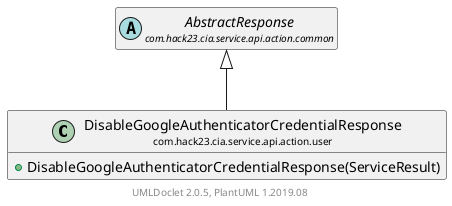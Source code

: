 @startuml
    set namespaceSeparator none
    hide empty fields
    hide empty methods

    class "<size:14>DisableGoogleAuthenticatorCredentialResponse\n<size:10>com.hack23.cia.service.api.action.user" as com.hack23.cia.service.api.action.user.DisableGoogleAuthenticatorCredentialResponse [[DisableGoogleAuthenticatorCredentialResponse.html]] {
        +DisableGoogleAuthenticatorCredentialResponse(ServiceResult)
    }

    abstract class "<size:14>AbstractResponse\n<size:10>com.hack23.cia.service.api.action.common" as com.hack23.cia.service.api.action.common.AbstractResponse [[../common/AbstractResponse.html]]

    com.hack23.cia.service.api.action.common.AbstractResponse <|-- com.hack23.cia.service.api.action.user.DisableGoogleAuthenticatorCredentialResponse

    center footer UMLDoclet 2.0.5, PlantUML 1.2019.08
@enduml
